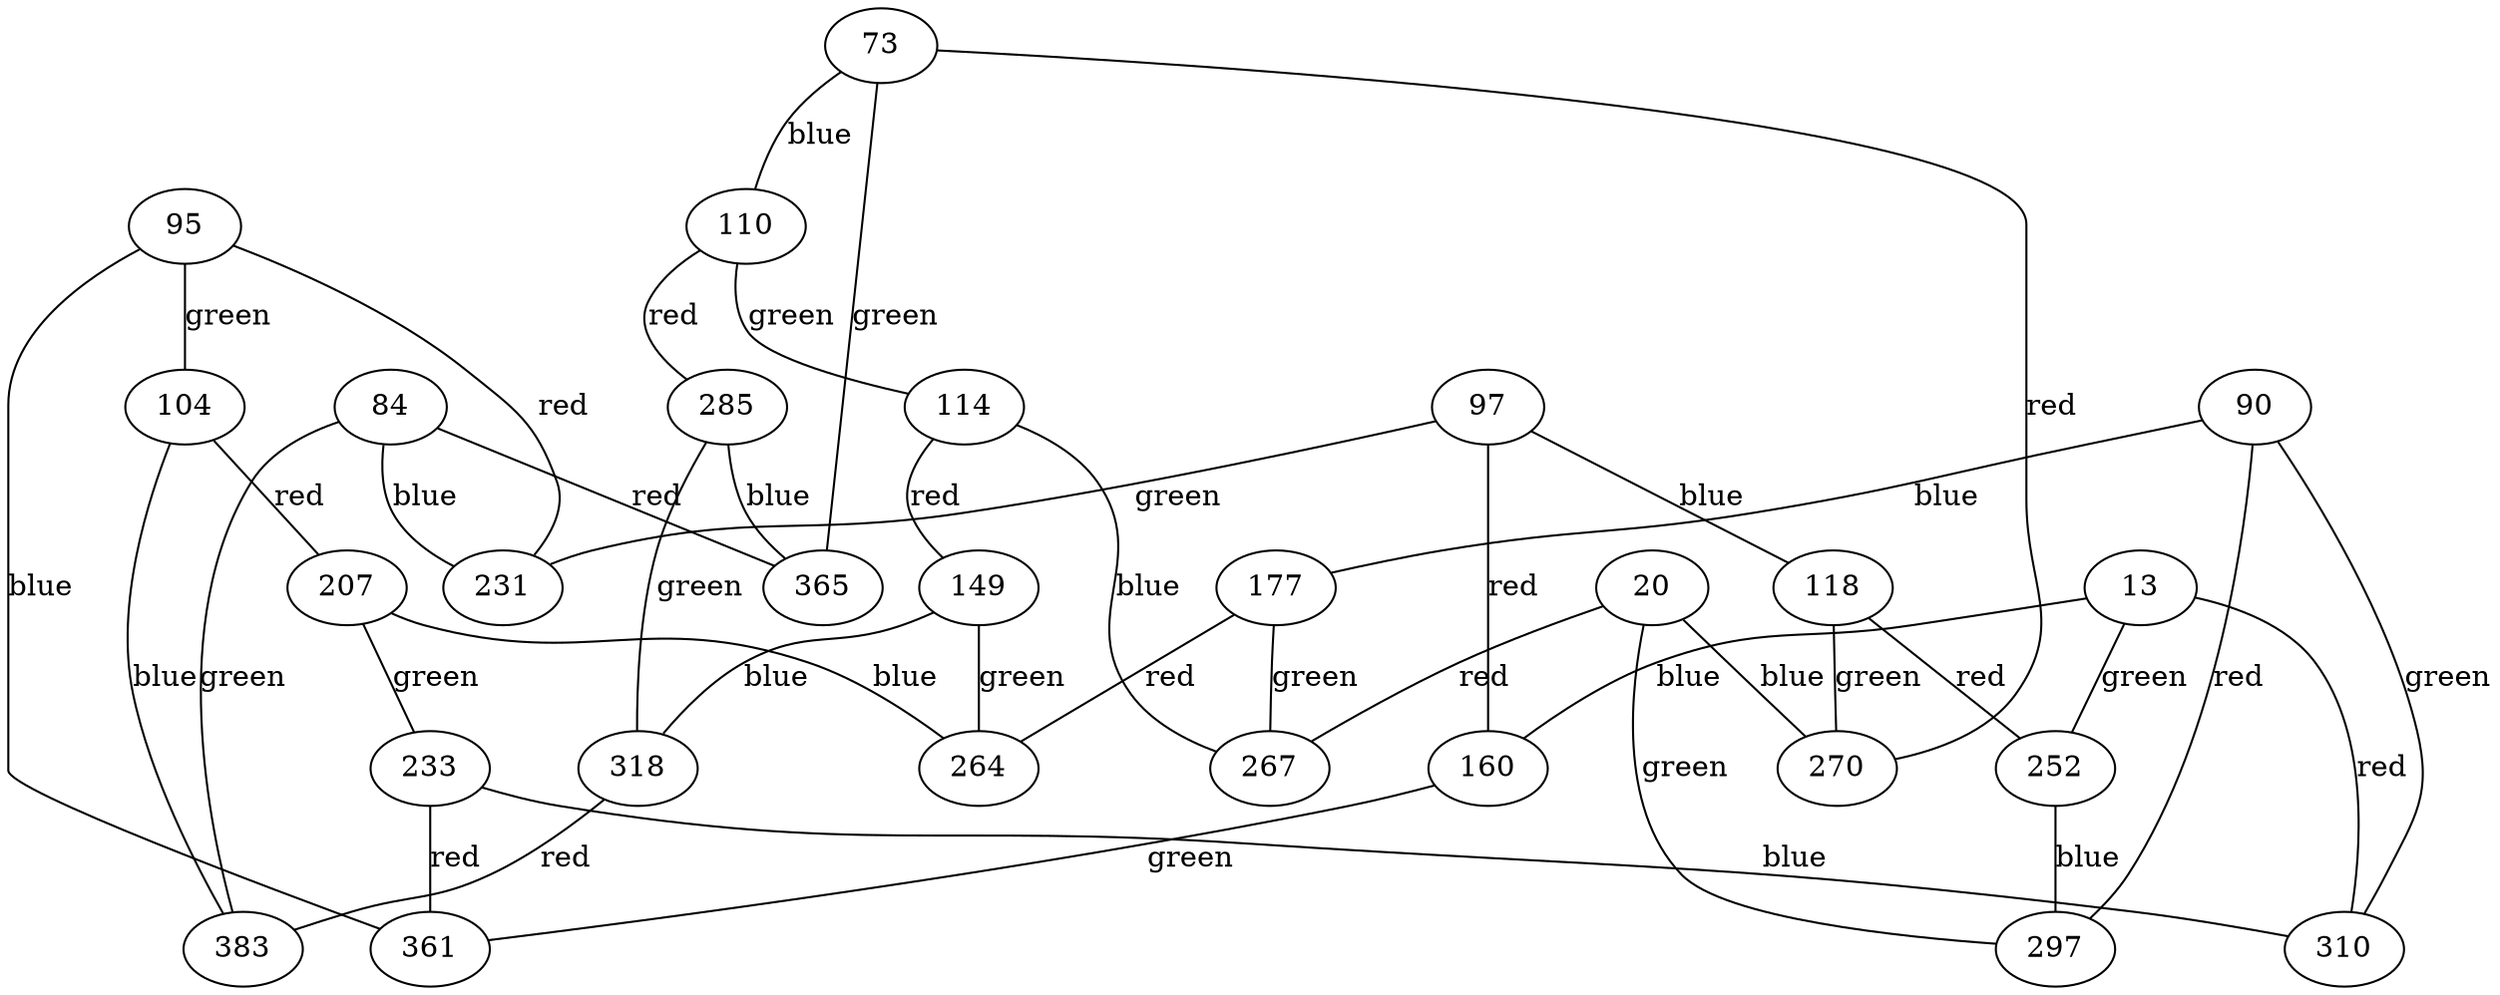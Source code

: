 graph {
  node_0  [label="264"];
  node_1  [label="267"];
  node_2  [label="270"];
  node_3  [label="20"];
  node_4  [label="149"];
  node_5  [label="285"];
  node_6  [label="160"];
  node_7  [label="297"];
  node_8  [label="177"];
  node_9  [label="310"];
  node_10  [label="318"];
  node_11  [label="73"];
  node_12  [label="207"];
  node_13  [label="84"];
  node_14  [label="90"];
  node_15  [label="95"];
  node_16  [label="97"];
  node_17  [label="231"];
  node_18  [label="104"];
  node_19  [label="233"];
  node_20  [label="365"];
  node_21  [label="110"];
  node_22  [label="114"];
  node_23  [label="118"];
  node_24  [label="361"];
  node_25  [label="252"];
  node_26  [label="383"];
  node_27  [label="13"];

  node_4 -- node_0 [label="green"];
  node_22 -- node_1 [label="blue"];
  node_11 -- node_2 [label="red"];
  node_23 -- node_2 [label="green"];
  node_3 -- node_2 [label="blue"];
  node_3 -- node_1 [label="red"];
  node_3 -- node_7 [label="green"];
  node_22 -- node_4 [label="red"];
  node_5 -- node_20 [label="blue"];
  node_27 -- node_6 [label="blue"];
  node_6 -- node_24 [label="green"];
  node_25 -- node_7 [label="blue"];
  node_8 -- node_0 [label="red"];
  node_8 -- node_1 [label="green"];
  node_27 -- node_9 [label="red"];
  node_4 -- node_10 [label="blue"];
  node_5 -- node_10 [label="green"];
  node_11 -- node_21 [label="blue"];
  node_11 -- node_20 [label="green"];
  node_18 -- node_12 [label="red"];
  node_12 -- node_0 [label="blue"];
  node_12 -- node_19 [label="green"];
  node_13 -- node_26 [label="green"];
  node_13 -- node_20 [label="red"];
  node_14 -- node_8 [label="blue"];
  node_14 -- node_7 [label="red"];
  node_14 -- node_9 [label="green"];
  node_15 -- node_18 [label="green"];
  node_16 -- node_6 [label="red"];
  node_16 -- node_17 [label="green"];
  node_16 -- node_23 [label="blue"];
  node_13 -- node_17 [label="blue"];
  node_15 -- node_17 [label="red"];
  node_18 -- node_26 [label="blue"];
  node_19 -- node_9 [label="blue"];
  node_19 -- node_24 [label="red"];
  node_21 -- node_22 [label="green"];
  node_21 -- node_5 [label="red"];
  node_23 -- node_25 [label="red"];
  node_15 -- node_24 [label="blue"];
  node_27 -- node_25 [label="green"];
  node_10 -- node_26 [label="red"];
}